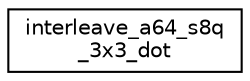 digraph "Graphical Class Hierarchy"
{
 // LATEX_PDF_SIZE
  edge [fontname="Helvetica",fontsize="10",labelfontname="Helvetica",labelfontsize="10"];
  node [fontname="Helvetica",fontsize="10",shape=record];
  rankdir="LR";
  Node0 [label="interleave_a64_s8q\l_3x3_dot",height=0.2,width=0.4,color="black", fillcolor="white", style="filled",URL="$structarm__conv_1_1depthwise_1_1interleave__a64__s8q__3x3__dot.xhtml",tooltip=" "];
}
